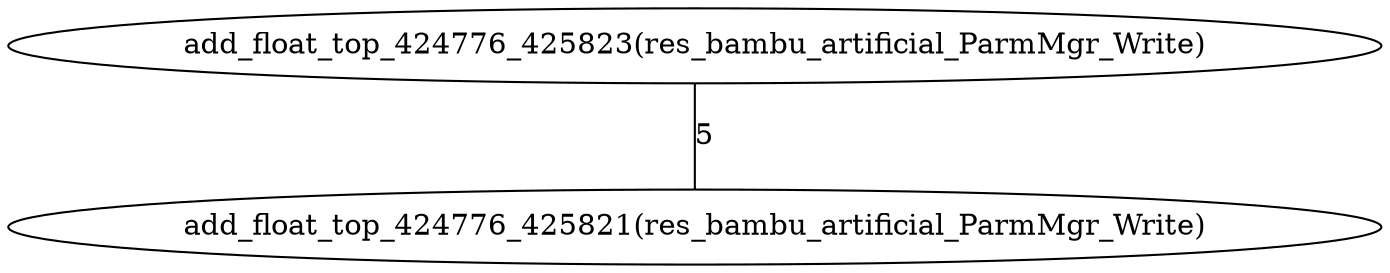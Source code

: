 graph G {
0[label="add_float_top_424776_425821(res_bambu_artificial_ParmMgr_Write)"];
1[label="add_float_top_424776_425823(res_bambu_artificial_ParmMgr_Write)"];
1--0 [label="5"];
}
